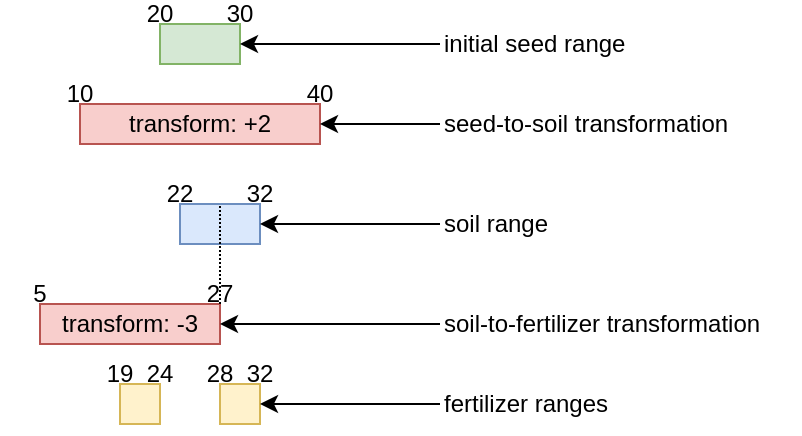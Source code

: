 <mxfile version="22.1.2" type="device">
  <diagram name="Page-1" id="u0IGJlr-Aw_E8EnV0NZy">
    <mxGraphModel dx="683" dy="419" grid="1" gridSize="10" guides="1" tooltips="1" connect="1" arrows="1" fold="1" page="1" pageScale="1" pageWidth="827" pageHeight="1169" math="0" shadow="0">
      <root>
        <mxCell id="0" />
        <mxCell id="1" parent="0" />
        <mxCell id="Px296QvXQHkf13FRtcw--1" value="" style="rounded=0;whiteSpace=wrap;html=1;fillColor=#d5e8d4;strokeColor=#82b366;" vertex="1" parent="1">
          <mxGeometry x="80" y="40" width="40" height="20" as="geometry" />
        </mxCell>
        <mxCell id="Px296QvXQHkf13FRtcw--3" value="transform: +2" style="rounded=0;whiteSpace=wrap;html=1;fillColor=#f8cecc;strokeColor=#b85450;" vertex="1" parent="1">
          <mxGeometry x="40" y="80" width="120" height="20" as="geometry" />
        </mxCell>
        <mxCell id="Px296QvXQHkf13FRtcw--4" value="10" style="text;html=1;strokeColor=none;fillColor=none;align=center;verticalAlign=middle;whiteSpace=wrap;rounded=0;" vertex="1" parent="1">
          <mxGeometry x="20" y="70" width="40" height="10" as="geometry" />
        </mxCell>
        <mxCell id="Px296QvXQHkf13FRtcw--5" value="20" style="text;html=1;strokeColor=none;fillColor=none;align=center;verticalAlign=middle;whiteSpace=wrap;rounded=0;" vertex="1" parent="1">
          <mxGeometry x="60" y="30" width="40" height="10" as="geometry" />
        </mxCell>
        <mxCell id="Px296QvXQHkf13FRtcw--6" value="30" style="text;html=1;strokeColor=none;fillColor=none;align=center;verticalAlign=middle;whiteSpace=wrap;rounded=0;" vertex="1" parent="1">
          <mxGeometry x="100" y="30" width="40" height="10" as="geometry" />
        </mxCell>
        <mxCell id="Px296QvXQHkf13FRtcw--7" value="40" style="text;html=1;strokeColor=none;fillColor=none;align=center;verticalAlign=middle;whiteSpace=wrap;rounded=0;" vertex="1" parent="1">
          <mxGeometry x="140" y="70" width="40" height="10" as="geometry" />
        </mxCell>
        <mxCell id="Px296QvXQHkf13FRtcw--8" value="" style="rounded=0;whiteSpace=wrap;html=1;fillColor=#dae8fc;strokeColor=#6c8ebf;" vertex="1" parent="1">
          <mxGeometry x="90" y="130" width="40" height="20" as="geometry" />
        </mxCell>
        <mxCell id="Px296QvXQHkf13FRtcw--9" value="22" style="text;html=1;strokeColor=none;fillColor=none;align=center;verticalAlign=middle;whiteSpace=wrap;rounded=0;" vertex="1" parent="1">
          <mxGeometry x="70" y="120" width="40" height="10" as="geometry" />
        </mxCell>
        <mxCell id="Px296QvXQHkf13FRtcw--10" value="32" style="text;html=1;strokeColor=none;fillColor=none;align=center;verticalAlign=middle;whiteSpace=wrap;rounded=0;" vertex="1" parent="1">
          <mxGeometry x="110" y="120" width="40" height="10" as="geometry" />
        </mxCell>
        <mxCell id="Px296QvXQHkf13FRtcw--11" value="transform: -3" style="rounded=0;whiteSpace=wrap;html=1;fillColor=#f8cecc;strokeColor=#b85450;" vertex="1" parent="1">
          <mxGeometry x="20" y="180" width="90" height="20" as="geometry" />
        </mxCell>
        <mxCell id="Px296QvXQHkf13FRtcw--12" value="5" style="text;html=1;strokeColor=none;fillColor=none;align=center;verticalAlign=middle;whiteSpace=wrap;rounded=0;" vertex="1" parent="1">
          <mxGeometry y="170" width="40" height="10" as="geometry" />
        </mxCell>
        <mxCell id="Px296QvXQHkf13FRtcw--13" value="27" style="text;html=1;strokeColor=none;fillColor=none;align=center;verticalAlign=middle;whiteSpace=wrap;rounded=0;" vertex="1" parent="1">
          <mxGeometry x="90" y="170" width="40" height="10" as="geometry" />
        </mxCell>
        <mxCell id="Px296QvXQHkf13FRtcw--14" value="" style="rounded=0;whiteSpace=wrap;html=1;fillColor=#fff2cc;strokeColor=#d6b656;" vertex="1" parent="1">
          <mxGeometry x="60" y="220" width="20" height="20" as="geometry" />
        </mxCell>
        <mxCell id="Px296QvXQHkf13FRtcw--15" value="19" style="text;html=1;strokeColor=none;fillColor=none;align=center;verticalAlign=middle;whiteSpace=wrap;rounded=0;" vertex="1" parent="1">
          <mxGeometry x="40" y="210" width="40" height="10" as="geometry" />
        </mxCell>
        <mxCell id="Px296QvXQHkf13FRtcw--16" value="24" style="text;html=1;strokeColor=none;fillColor=none;align=center;verticalAlign=middle;whiteSpace=wrap;rounded=0;" vertex="1" parent="1">
          <mxGeometry x="60" y="210" width="40" height="10" as="geometry" />
        </mxCell>
        <mxCell id="Px296QvXQHkf13FRtcw--17" value="" style="rounded=0;whiteSpace=wrap;html=1;fillColor=#fff2cc;strokeColor=#d6b656;" vertex="1" parent="1">
          <mxGeometry x="110" y="220" width="20" height="20" as="geometry" />
        </mxCell>
        <mxCell id="Px296QvXQHkf13FRtcw--18" value="28" style="text;html=1;strokeColor=none;fillColor=none;align=center;verticalAlign=middle;whiteSpace=wrap;rounded=0;" vertex="1" parent="1">
          <mxGeometry x="90" y="210" width="40" height="10" as="geometry" />
        </mxCell>
        <mxCell id="Px296QvXQHkf13FRtcw--19" value="32" style="text;html=1;strokeColor=none;fillColor=none;align=center;verticalAlign=middle;whiteSpace=wrap;rounded=0;" vertex="1" parent="1">
          <mxGeometry x="110" y="210" width="40" height="10" as="geometry" />
        </mxCell>
        <mxCell id="Px296QvXQHkf13FRtcw--20" value="" style="endArrow=none;html=1;rounded=0;dashed=1;dashPattern=1 1;exitX=0.5;exitY=1;exitDx=0;exitDy=0;" edge="1" parent="1" source="Px296QvXQHkf13FRtcw--13">
          <mxGeometry width="50" height="50" relative="1" as="geometry">
            <mxPoint x="110" y="150" as="sourcePoint" />
            <mxPoint x="110" y="130" as="targetPoint" />
          </mxGeometry>
        </mxCell>
        <mxCell id="Px296QvXQHkf13FRtcw--28" style="edgeStyle=orthogonalEdgeStyle;rounded=0;orthogonalLoop=1;jettySize=auto;html=1;exitX=0;exitY=0.5;exitDx=0;exitDy=0;" edge="1" parent="1" source="Px296QvXQHkf13FRtcw--22" target="Px296QvXQHkf13FRtcw--1">
          <mxGeometry relative="1" as="geometry" />
        </mxCell>
        <mxCell id="Px296QvXQHkf13FRtcw--22" value="initial seed range" style="text;html=1;strokeColor=none;fillColor=none;align=left;verticalAlign=middle;whiteSpace=wrap;rounded=0;" vertex="1" parent="1">
          <mxGeometry x="220" y="35" width="100" height="30" as="geometry" />
        </mxCell>
        <mxCell id="Px296QvXQHkf13FRtcw--29" style="edgeStyle=orthogonalEdgeStyle;rounded=0;orthogonalLoop=1;jettySize=auto;html=1;exitX=0;exitY=0.5;exitDx=0;exitDy=0;entryX=1;entryY=0.5;entryDx=0;entryDy=0;" edge="1" parent="1" source="Px296QvXQHkf13FRtcw--23" target="Px296QvXQHkf13FRtcw--3">
          <mxGeometry relative="1" as="geometry" />
        </mxCell>
        <mxCell id="Px296QvXQHkf13FRtcw--23" value="seed-to-soil transformation" style="text;html=1;strokeColor=none;fillColor=none;align=left;verticalAlign=middle;whiteSpace=wrap;rounded=0;" vertex="1" parent="1">
          <mxGeometry x="220" y="75" width="160" height="30" as="geometry" />
        </mxCell>
        <mxCell id="Px296QvXQHkf13FRtcw--30" style="edgeStyle=orthogonalEdgeStyle;rounded=0;orthogonalLoop=1;jettySize=auto;html=1;exitX=0;exitY=0.5;exitDx=0;exitDy=0;entryX=1;entryY=0.5;entryDx=0;entryDy=0;" edge="1" parent="1" source="Px296QvXQHkf13FRtcw--24" target="Px296QvXQHkf13FRtcw--8">
          <mxGeometry relative="1" as="geometry" />
        </mxCell>
        <mxCell id="Px296QvXQHkf13FRtcw--24" value="soil range" style="text;html=1;strokeColor=none;fillColor=none;align=left;verticalAlign=middle;whiteSpace=wrap;rounded=0;" vertex="1" parent="1">
          <mxGeometry x="220" y="125" width="160" height="30" as="geometry" />
        </mxCell>
        <mxCell id="Px296QvXQHkf13FRtcw--33" style="edgeStyle=orthogonalEdgeStyle;rounded=0;orthogonalLoop=1;jettySize=auto;html=1;exitX=0;exitY=0.5;exitDx=0;exitDy=0;entryX=1;entryY=0.5;entryDx=0;entryDy=0;" edge="1" parent="1" source="Px296QvXQHkf13FRtcw--25" target="Px296QvXQHkf13FRtcw--11">
          <mxGeometry relative="1" as="geometry" />
        </mxCell>
        <mxCell id="Px296QvXQHkf13FRtcw--25" value="soil-to-fertilizer transformation" style="text;html=1;strokeColor=none;fillColor=none;align=left;verticalAlign=middle;whiteSpace=wrap;rounded=0;" vertex="1" parent="1">
          <mxGeometry x="220" y="175" width="180" height="30" as="geometry" />
        </mxCell>
        <mxCell id="Px296QvXQHkf13FRtcw--32" style="edgeStyle=orthogonalEdgeStyle;rounded=0;orthogonalLoop=1;jettySize=auto;html=1;exitX=0;exitY=0.5;exitDx=0;exitDy=0;entryX=1;entryY=0.5;entryDx=0;entryDy=0;" edge="1" parent="1" source="Px296QvXQHkf13FRtcw--26" target="Px296QvXQHkf13FRtcw--17">
          <mxGeometry relative="1" as="geometry" />
        </mxCell>
        <mxCell id="Px296QvXQHkf13FRtcw--26" value="fertilizer ranges" style="text;html=1;strokeColor=none;fillColor=none;align=left;verticalAlign=middle;whiteSpace=wrap;rounded=0;" vertex="1" parent="1">
          <mxGeometry x="220" y="215" width="160" height="30" as="geometry" />
        </mxCell>
      </root>
    </mxGraphModel>
  </diagram>
</mxfile>
